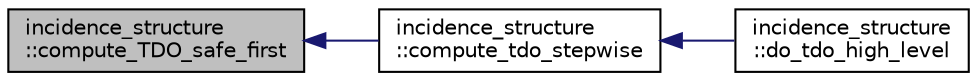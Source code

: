 digraph "incidence_structure::compute_TDO_safe_first"
{
  edge [fontname="Helvetica",fontsize="10",labelfontname="Helvetica",labelfontsize="10"];
  node [fontname="Helvetica",fontsize="10",shape=record];
  rankdir="LR";
  Node774 [label="incidence_structure\l::compute_TDO_safe_first",height=0.2,width=0.4,color="black", fillcolor="grey75", style="filled", fontcolor="black"];
  Node774 -> Node775 [dir="back",color="midnightblue",fontsize="10",style="solid",fontname="Helvetica"];
  Node775 [label="incidence_structure\l::compute_tdo_stepwise",height=0.2,width=0.4,color="black", fillcolor="white", style="filled",URL="$da/d8a/classincidence__structure.html#a91a7039b74c96b39bcd084b02181f191"];
  Node775 -> Node776 [dir="back",color="midnightblue",fontsize="10",style="solid",fontname="Helvetica"];
  Node776 [label="incidence_structure\l::do_tdo_high_level",height=0.2,width=0.4,color="black", fillcolor="white", style="filled",URL="$da/d8a/classincidence__structure.html#a8840e820448ad980279f244a90888b77"];
}
